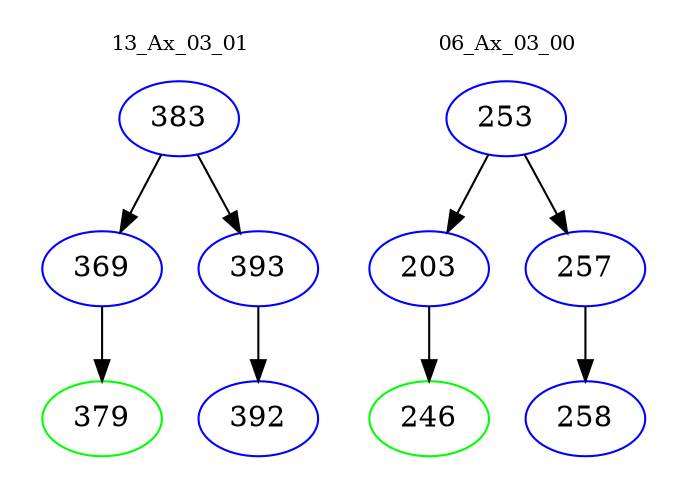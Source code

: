 digraph{
subgraph cluster_0 {
color = white
label = "13_Ax_03_01";
fontsize=10;
T0_383 [label="383", color="blue"]
T0_383 -> T0_369 [color="black"]
T0_369 [label="369", color="blue"]
T0_369 -> T0_379 [color="black"]
T0_379 [label="379", color="green"]
T0_383 -> T0_393 [color="black"]
T0_393 [label="393", color="blue"]
T0_393 -> T0_392 [color="black"]
T0_392 [label="392", color="blue"]
}
subgraph cluster_1 {
color = white
label = "06_Ax_03_00";
fontsize=10;
T1_253 [label="253", color="blue"]
T1_253 -> T1_203 [color="black"]
T1_203 [label="203", color="blue"]
T1_203 -> T1_246 [color="black"]
T1_246 [label="246", color="green"]
T1_253 -> T1_257 [color="black"]
T1_257 [label="257", color="blue"]
T1_257 -> T1_258 [color="black"]
T1_258 [label="258", color="blue"]
}
}
